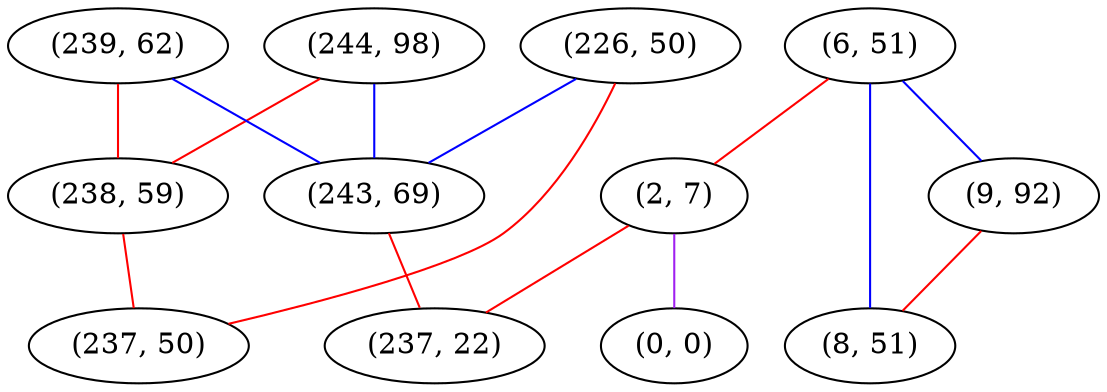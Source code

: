 graph "" {
"(6, 51)";
"(2, 7)";
"(0, 0)";
"(226, 50)";
"(244, 98)";
"(239, 62)";
"(9, 92)";
"(243, 69)";
"(238, 59)";
"(8, 51)";
"(237, 50)";
"(237, 22)";
"(6, 51)" -- "(2, 7)"  [color=red, key=0, weight=1];
"(6, 51)" -- "(8, 51)"  [color=blue, key=0, weight=3];
"(6, 51)" -- "(9, 92)"  [color=blue, key=0, weight=3];
"(2, 7)" -- "(237, 22)"  [color=red, key=0, weight=1];
"(2, 7)" -- "(0, 0)"  [color=purple, key=0, weight=4];
"(226, 50)" -- "(237, 50)"  [color=red, key=0, weight=1];
"(226, 50)" -- "(243, 69)"  [color=blue, key=0, weight=3];
"(244, 98)" -- "(238, 59)"  [color=red, key=0, weight=1];
"(244, 98)" -- "(243, 69)"  [color=blue, key=0, weight=3];
"(239, 62)" -- "(238, 59)"  [color=red, key=0, weight=1];
"(239, 62)" -- "(243, 69)"  [color=blue, key=0, weight=3];
"(9, 92)" -- "(8, 51)"  [color=red, key=0, weight=1];
"(243, 69)" -- "(237, 22)"  [color=red, key=0, weight=1];
"(238, 59)" -- "(237, 50)"  [color=red, key=0, weight=1];
}
